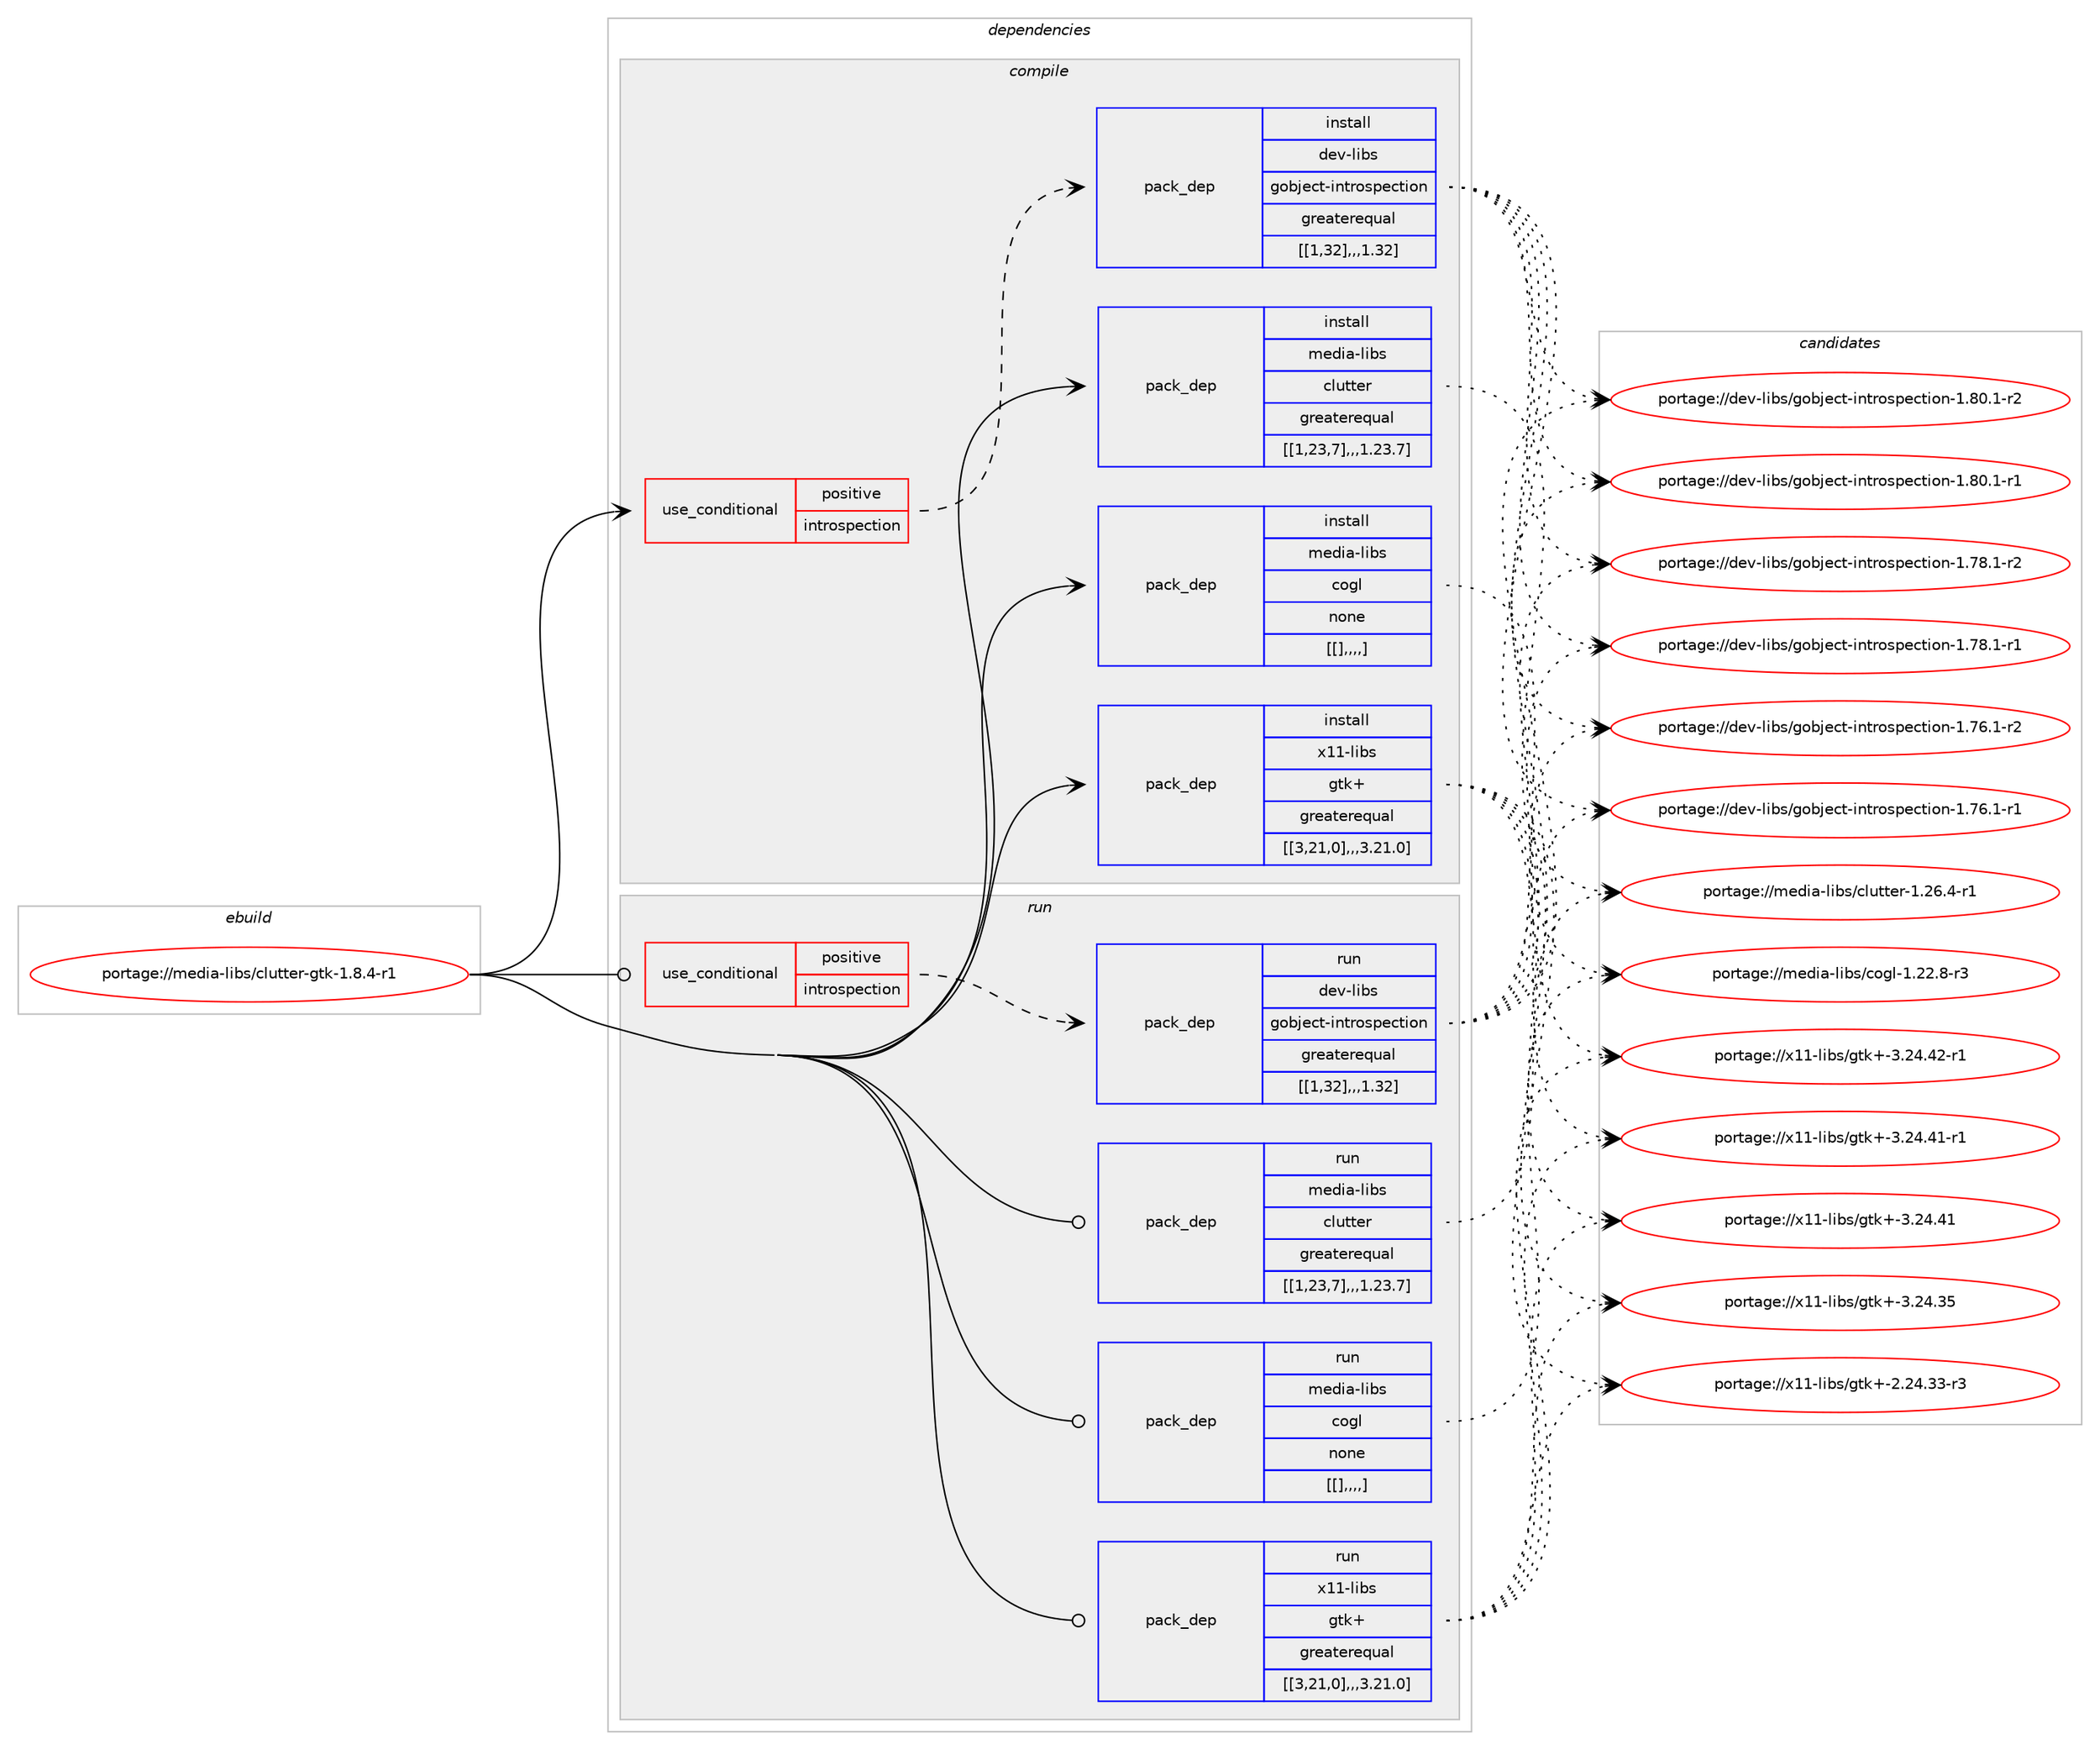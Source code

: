 digraph prolog {

# *************
# Graph options
# *************

newrank=true;
concentrate=true;
compound=true;
graph [rankdir=LR,fontname=Helvetica,fontsize=10,ranksep=1.5];#, ranksep=2.5, nodesep=0.2];
edge  [arrowhead=vee];
node  [fontname=Helvetica,fontsize=10];

# **********
# The ebuild
# **********

subgraph cluster_leftcol {
color=gray;
label=<<i>ebuild</i>>;
id [label="portage://media-libs/clutter-gtk-1.8.4-r1", color=red, width=4, href="../media-libs/clutter-gtk-1.8.4-r1.svg"];
}

# ****************
# The dependencies
# ****************

subgraph cluster_midcol {
color=gray;
label=<<i>dependencies</i>>;
subgraph cluster_compile {
fillcolor="#eeeeee";
style=filled;
label=<<i>compile</i>>;
subgraph cond77717 {
dependency311628 [label=<<TABLE BORDER="0" CELLBORDER="1" CELLSPACING="0" CELLPADDING="4"><TR><TD ROWSPAN="3" CELLPADDING="10">use_conditional</TD></TR><TR><TD>positive</TD></TR><TR><TD>introspection</TD></TR></TABLE>>, shape=none, color=red];
subgraph pack231387 {
dependency311629 [label=<<TABLE BORDER="0" CELLBORDER="1" CELLSPACING="0" CELLPADDING="4" WIDTH="220"><TR><TD ROWSPAN="6" CELLPADDING="30">pack_dep</TD></TR><TR><TD WIDTH="110">install</TD></TR><TR><TD>dev-libs</TD></TR><TR><TD>gobject-introspection</TD></TR><TR><TD>greaterequal</TD></TR><TR><TD>[[1,32],,,1.32]</TD></TR></TABLE>>, shape=none, color=blue];
}
dependency311628:e -> dependency311629:w [weight=20,style="dashed",arrowhead="vee"];
}
id:e -> dependency311628:w [weight=20,style="solid",arrowhead="vee"];
subgraph pack231388 {
dependency311630 [label=<<TABLE BORDER="0" CELLBORDER="1" CELLSPACING="0" CELLPADDING="4" WIDTH="220"><TR><TD ROWSPAN="6" CELLPADDING="30">pack_dep</TD></TR><TR><TD WIDTH="110">install</TD></TR><TR><TD>media-libs</TD></TR><TR><TD>clutter</TD></TR><TR><TD>greaterequal</TD></TR><TR><TD>[[1,23,7],,,1.23.7]</TD></TR></TABLE>>, shape=none, color=blue];
}
id:e -> dependency311630:w [weight=20,style="solid",arrowhead="vee"];
subgraph pack231389 {
dependency311631 [label=<<TABLE BORDER="0" CELLBORDER="1" CELLSPACING="0" CELLPADDING="4" WIDTH="220"><TR><TD ROWSPAN="6" CELLPADDING="30">pack_dep</TD></TR><TR><TD WIDTH="110">install</TD></TR><TR><TD>media-libs</TD></TR><TR><TD>cogl</TD></TR><TR><TD>none</TD></TR><TR><TD>[[],,,,]</TD></TR></TABLE>>, shape=none, color=blue];
}
id:e -> dependency311631:w [weight=20,style="solid",arrowhead="vee"];
subgraph pack231390 {
dependency311632 [label=<<TABLE BORDER="0" CELLBORDER="1" CELLSPACING="0" CELLPADDING="4" WIDTH="220"><TR><TD ROWSPAN="6" CELLPADDING="30">pack_dep</TD></TR><TR><TD WIDTH="110">install</TD></TR><TR><TD>x11-libs</TD></TR><TR><TD>gtk+</TD></TR><TR><TD>greaterequal</TD></TR><TR><TD>[[3,21,0],,,3.21.0]</TD></TR></TABLE>>, shape=none, color=blue];
}
id:e -> dependency311632:w [weight=20,style="solid",arrowhead="vee"];
}
subgraph cluster_compileandrun {
fillcolor="#eeeeee";
style=filled;
label=<<i>compile and run</i>>;
}
subgraph cluster_run {
fillcolor="#eeeeee";
style=filled;
label=<<i>run</i>>;
subgraph cond77718 {
dependency311633 [label=<<TABLE BORDER="0" CELLBORDER="1" CELLSPACING="0" CELLPADDING="4"><TR><TD ROWSPAN="3" CELLPADDING="10">use_conditional</TD></TR><TR><TD>positive</TD></TR><TR><TD>introspection</TD></TR></TABLE>>, shape=none, color=red];
subgraph pack231391 {
dependency311634 [label=<<TABLE BORDER="0" CELLBORDER="1" CELLSPACING="0" CELLPADDING="4" WIDTH="220"><TR><TD ROWSPAN="6" CELLPADDING="30">pack_dep</TD></TR><TR><TD WIDTH="110">run</TD></TR><TR><TD>dev-libs</TD></TR><TR><TD>gobject-introspection</TD></TR><TR><TD>greaterequal</TD></TR><TR><TD>[[1,32],,,1.32]</TD></TR></TABLE>>, shape=none, color=blue];
}
dependency311633:e -> dependency311634:w [weight=20,style="dashed",arrowhead="vee"];
}
id:e -> dependency311633:w [weight=20,style="solid",arrowhead="odot"];
subgraph pack231392 {
dependency311635 [label=<<TABLE BORDER="0" CELLBORDER="1" CELLSPACING="0" CELLPADDING="4" WIDTH="220"><TR><TD ROWSPAN="6" CELLPADDING="30">pack_dep</TD></TR><TR><TD WIDTH="110">run</TD></TR><TR><TD>media-libs</TD></TR><TR><TD>clutter</TD></TR><TR><TD>greaterequal</TD></TR><TR><TD>[[1,23,7],,,1.23.7]</TD></TR></TABLE>>, shape=none, color=blue];
}
id:e -> dependency311635:w [weight=20,style="solid",arrowhead="odot"];
subgraph pack231393 {
dependency311636 [label=<<TABLE BORDER="0" CELLBORDER="1" CELLSPACING="0" CELLPADDING="4" WIDTH="220"><TR><TD ROWSPAN="6" CELLPADDING="30">pack_dep</TD></TR><TR><TD WIDTH="110">run</TD></TR><TR><TD>media-libs</TD></TR><TR><TD>cogl</TD></TR><TR><TD>none</TD></TR><TR><TD>[[],,,,]</TD></TR></TABLE>>, shape=none, color=blue];
}
id:e -> dependency311636:w [weight=20,style="solid",arrowhead="odot"];
subgraph pack231394 {
dependency311637 [label=<<TABLE BORDER="0" CELLBORDER="1" CELLSPACING="0" CELLPADDING="4" WIDTH="220"><TR><TD ROWSPAN="6" CELLPADDING="30">pack_dep</TD></TR><TR><TD WIDTH="110">run</TD></TR><TR><TD>x11-libs</TD></TR><TR><TD>gtk+</TD></TR><TR><TD>greaterequal</TD></TR><TR><TD>[[3,21,0],,,3.21.0]</TD></TR></TABLE>>, shape=none, color=blue];
}
id:e -> dependency311637:w [weight=20,style="solid",arrowhead="odot"];
}
}

# **************
# The candidates
# **************

subgraph cluster_choices {
rank=same;
color=gray;
label=<<i>candidates</i>>;

subgraph choice231387 {
color=black;
nodesep=1;
choice10010111845108105981154710311198106101991164510511011611411111511210199116105111110454946564846494511450 [label="portage://dev-libs/gobject-introspection-1.80.1-r2", color=red, width=4,href="../dev-libs/gobject-introspection-1.80.1-r2.svg"];
choice10010111845108105981154710311198106101991164510511011611411111511210199116105111110454946564846494511449 [label="portage://dev-libs/gobject-introspection-1.80.1-r1", color=red, width=4,href="../dev-libs/gobject-introspection-1.80.1-r1.svg"];
choice10010111845108105981154710311198106101991164510511011611411111511210199116105111110454946555646494511450 [label="portage://dev-libs/gobject-introspection-1.78.1-r2", color=red, width=4,href="../dev-libs/gobject-introspection-1.78.1-r2.svg"];
choice10010111845108105981154710311198106101991164510511011611411111511210199116105111110454946555646494511449 [label="portage://dev-libs/gobject-introspection-1.78.1-r1", color=red, width=4,href="../dev-libs/gobject-introspection-1.78.1-r1.svg"];
choice10010111845108105981154710311198106101991164510511011611411111511210199116105111110454946555446494511450 [label="portage://dev-libs/gobject-introspection-1.76.1-r2", color=red, width=4,href="../dev-libs/gobject-introspection-1.76.1-r2.svg"];
choice10010111845108105981154710311198106101991164510511011611411111511210199116105111110454946555446494511449 [label="portage://dev-libs/gobject-introspection-1.76.1-r1", color=red, width=4,href="../dev-libs/gobject-introspection-1.76.1-r1.svg"];
dependency311629:e -> choice10010111845108105981154710311198106101991164510511011611411111511210199116105111110454946564846494511450:w [style=dotted,weight="100"];
dependency311629:e -> choice10010111845108105981154710311198106101991164510511011611411111511210199116105111110454946564846494511449:w [style=dotted,weight="100"];
dependency311629:e -> choice10010111845108105981154710311198106101991164510511011611411111511210199116105111110454946555646494511450:w [style=dotted,weight="100"];
dependency311629:e -> choice10010111845108105981154710311198106101991164510511011611411111511210199116105111110454946555646494511449:w [style=dotted,weight="100"];
dependency311629:e -> choice10010111845108105981154710311198106101991164510511011611411111511210199116105111110454946555446494511450:w [style=dotted,weight="100"];
dependency311629:e -> choice10010111845108105981154710311198106101991164510511011611411111511210199116105111110454946555446494511449:w [style=dotted,weight="100"];
}
subgraph choice231388 {
color=black;
nodesep=1;
choice1091011001059745108105981154799108117116116101114454946505446524511449 [label="portage://media-libs/clutter-1.26.4-r1", color=red, width=4,href="../media-libs/clutter-1.26.4-r1.svg"];
dependency311630:e -> choice1091011001059745108105981154799108117116116101114454946505446524511449:w [style=dotted,weight="100"];
}
subgraph choice231389 {
color=black;
nodesep=1;
choice1091011001059745108105981154799111103108454946505046564511451 [label="portage://media-libs/cogl-1.22.8-r3", color=red, width=4,href="../media-libs/cogl-1.22.8-r3.svg"];
dependency311631:e -> choice1091011001059745108105981154799111103108454946505046564511451:w [style=dotted,weight="100"];
}
subgraph choice231390 {
color=black;
nodesep=1;
choice12049494510810598115471031161074345514650524652504511449 [label="portage://x11-libs/gtk+-3.24.42-r1", color=red, width=4,href="../x11-libs/gtk+-3.24.42-r1.svg"];
choice12049494510810598115471031161074345514650524652494511449 [label="portage://x11-libs/gtk+-3.24.41-r1", color=red, width=4,href="../x11-libs/gtk+-3.24.41-r1.svg"];
choice1204949451081059811547103116107434551465052465249 [label="portage://x11-libs/gtk+-3.24.41", color=red, width=4,href="../x11-libs/gtk+-3.24.41.svg"];
choice1204949451081059811547103116107434551465052465153 [label="portage://x11-libs/gtk+-3.24.35", color=red, width=4,href="../x11-libs/gtk+-3.24.35.svg"];
choice12049494510810598115471031161074345504650524651514511451 [label="portage://x11-libs/gtk+-2.24.33-r3", color=red, width=4,href="../x11-libs/gtk+-2.24.33-r3.svg"];
dependency311632:e -> choice12049494510810598115471031161074345514650524652504511449:w [style=dotted,weight="100"];
dependency311632:e -> choice12049494510810598115471031161074345514650524652494511449:w [style=dotted,weight="100"];
dependency311632:e -> choice1204949451081059811547103116107434551465052465249:w [style=dotted,weight="100"];
dependency311632:e -> choice1204949451081059811547103116107434551465052465153:w [style=dotted,weight="100"];
dependency311632:e -> choice12049494510810598115471031161074345504650524651514511451:w [style=dotted,weight="100"];
}
subgraph choice231391 {
color=black;
nodesep=1;
choice10010111845108105981154710311198106101991164510511011611411111511210199116105111110454946564846494511450 [label="portage://dev-libs/gobject-introspection-1.80.1-r2", color=red, width=4,href="../dev-libs/gobject-introspection-1.80.1-r2.svg"];
choice10010111845108105981154710311198106101991164510511011611411111511210199116105111110454946564846494511449 [label="portage://dev-libs/gobject-introspection-1.80.1-r1", color=red, width=4,href="../dev-libs/gobject-introspection-1.80.1-r1.svg"];
choice10010111845108105981154710311198106101991164510511011611411111511210199116105111110454946555646494511450 [label="portage://dev-libs/gobject-introspection-1.78.1-r2", color=red, width=4,href="../dev-libs/gobject-introspection-1.78.1-r2.svg"];
choice10010111845108105981154710311198106101991164510511011611411111511210199116105111110454946555646494511449 [label="portage://dev-libs/gobject-introspection-1.78.1-r1", color=red, width=4,href="../dev-libs/gobject-introspection-1.78.1-r1.svg"];
choice10010111845108105981154710311198106101991164510511011611411111511210199116105111110454946555446494511450 [label="portage://dev-libs/gobject-introspection-1.76.1-r2", color=red, width=4,href="../dev-libs/gobject-introspection-1.76.1-r2.svg"];
choice10010111845108105981154710311198106101991164510511011611411111511210199116105111110454946555446494511449 [label="portage://dev-libs/gobject-introspection-1.76.1-r1", color=red, width=4,href="../dev-libs/gobject-introspection-1.76.1-r1.svg"];
dependency311634:e -> choice10010111845108105981154710311198106101991164510511011611411111511210199116105111110454946564846494511450:w [style=dotted,weight="100"];
dependency311634:e -> choice10010111845108105981154710311198106101991164510511011611411111511210199116105111110454946564846494511449:w [style=dotted,weight="100"];
dependency311634:e -> choice10010111845108105981154710311198106101991164510511011611411111511210199116105111110454946555646494511450:w [style=dotted,weight="100"];
dependency311634:e -> choice10010111845108105981154710311198106101991164510511011611411111511210199116105111110454946555646494511449:w [style=dotted,weight="100"];
dependency311634:e -> choice10010111845108105981154710311198106101991164510511011611411111511210199116105111110454946555446494511450:w [style=dotted,weight="100"];
dependency311634:e -> choice10010111845108105981154710311198106101991164510511011611411111511210199116105111110454946555446494511449:w [style=dotted,weight="100"];
}
subgraph choice231392 {
color=black;
nodesep=1;
choice1091011001059745108105981154799108117116116101114454946505446524511449 [label="portage://media-libs/clutter-1.26.4-r1", color=red, width=4,href="../media-libs/clutter-1.26.4-r1.svg"];
dependency311635:e -> choice1091011001059745108105981154799108117116116101114454946505446524511449:w [style=dotted,weight="100"];
}
subgraph choice231393 {
color=black;
nodesep=1;
choice1091011001059745108105981154799111103108454946505046564511451 [label="portage://media-libs/cogl-1.22.8-r3", color=red, width=4,href="../media-libs/cogl-1.22.8-r3.svg"];
dependency311636:e -> choice1091011001059745108105981154799111103108454946505046564511451:w [style=dotted,weight="100"];
}
subgraph choice231394 {
color=black;
nodesep=1;
choice12049494510810598115471031161074345514650524652504511449 [label="portage://x11-libs/gtk+-3.24.42-r1", color=red, width=4,href="../x11-libs/gtk+-3.24.42-r1.svg"];
choice12049494510810598115471031161074345514650524652494511449 [label="portage://x11-libs/gtk+-3.24.41-r1", color=red, width=4,href="../x11-libs/gtk+-3.24.41-r1.svg"];
choice1204949451081059811547103116107434551465052465249 [label="portage://x11-libs/gtk+-3.24.41", color=red, width=4,href="../x11-libs/gtk+-3.24.41.svg"];
choice1204949451081059811547103116107434551465052465153 [label="portage://x11-libs/gtk+-3.24.35", color=red, width=4,href="../x11-libs/gtk+-3.24.35.svg"];
choice12049494510810598115471031161074345504650524651514511451 [label="portage://x11-libs/gtk+-2.24.33-r3", color=red, width=4,href="../x11-libs/gtk+-2.24.33-r3.svg"];
dependency311637:e -> choice12049494510810598115471031161074345514650524652504511449:w [style=dotted,weight="100"];
dependency311637:e -> choice12049494510810598115471031161074345514650524652494511449:w [style=dotted,weight="100"];
dependency311637:e -> choice1204949451081059811547103116107434551465052465249:w [style=dotted,weight="100"];
dependency311637:e -> choice1204949451081059811547103116107434551465052465153:w [style=dotted,weight="100"];
dependency311637:e -> choice12049494510810598115471031161074345504650524651514511451:w [style=dotted,weight="100"];
}
}

}
